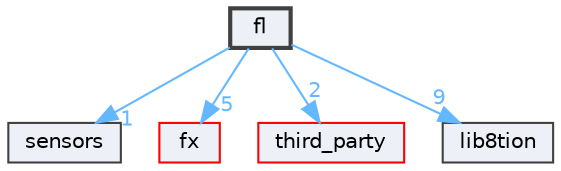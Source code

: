 digraph "fl"
{
 // INTERACTIVE_SVG=YES
 // LATEX_PDF_SIZE
  bgcolor="transparent";
  edge [fontname=Helvetica,fontsize=10,labelfontname=Helvetica,labelfontsize=10];
  node [fontname=Helvetica,fontsize=10,shape=box,height=0.2,width=0.4];
  compound=true
  dir_4d1829fa9bd13d7db71e765b2707b248 [label="fl", fillcolor="#edf0f7", color="grey25", style="filled,bold", URL="dir_4d1829fa9bd13d7db71e765b2707b248.html",tooltip=""];
  dir_7349e89ef19c117195f8e371603e1b1f [label="sensors", fillcolor="#edf0f7", color="grey25", style="filled", URL="dir_7349e89ef19c117195f8e371603e1b1f.html",tooltip=""];
  dir_acbb946b833f21b16ec30aa21c4c3a72 [label="fx", fillcolor="#edf0f7", color="red", style="filled", URL="dir_acbb946b833f21b16ec30aa21c4c3a72.html",tooltip=""];
  dir_c30bdf76ce759a4eae8387be42921388 [label="third_party", fillcolor="#edf0f7", color="red", style="filled", URL="dir_c30bdf76ce759a4eae8387be42921388.html",tooltip=""];
  dir_d91669bda445047ed1892ac77a05ddb9 [label="lib8tion", fillcolor="#edf0f7", color="grey25", style="filled", URL="dir_d91669bda445047ed1892ac77a05ddb9.html",tooltip=""];
  dir_4d1829fa9bd13d7db71e765b2707b248->dir_7349e89ef19c117195f8e371603e1b1f [headlabel="1", labeldistance=1.5 headhref="dir_000042_000090.html" href="dir_000042_000090.html" color="steelblue1" fontcolor="steelblue1"];
  dir_4d1829fa9bd13d7db71e765b2707b248->dir_acbb946b833f21b16ec30aa21c4c3a72 [headlabel="5", labeldistance=1.5 headhref="dir_000042_000044.html" href="dir_000042_000044.html" color="steelblue1" fontcolor="steelblue1"];
  dir_4d1829fa9bd13d7db71e765b2707b248->dir_c30bdf76ce759a4eae8387be42921388 [headlabel="2", labeldistance=1.5 headhref="dir_000042_000101.html" href="dir_000042_000101.html" color="steelblue1" fontcolor="steelblue1"];
  dir_4d1829fa9bd13d7db71e765b2707b248->dir_d91669bda445047ed1892ac77a05ddb9 [headlabel="9", labeldistance=1.5 headhref="dir_000042_000064.html" href="dir_000042_000064.html" color="steelblue1" fontcolor="steelblue1"];
}
